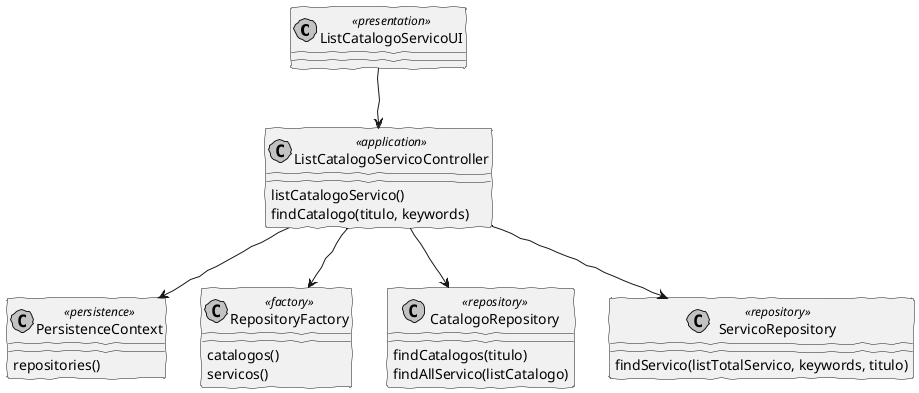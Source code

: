 @startuml
'http://plantuml.com/skinparam.html
skinparam handwritten true
skinparam monochrome true
skinparam packageStyle rect
skinparam defaultFontName FG Virgil
skinparam shadowing false

class ListCatalogoServicoUI <<presentation>>
class ListCatalogoServicoController <<application>>
class PersistenceContext <<persistence>>
class RepositoryFactory <<factory>>
class CatalogoRepository <<repository>>
class ServicoRepository <<repository>>


ListCatalogoServicoUI --> ListCatalogoServicoController
ListCatalogoServicoController : listCatalogoServico()
ListCatalogoServicoController : findCatalogo(titulo, keywords)

ListCatalogoServicoController --> CatalogoRepository
ListCatalogoServicoController --> ServicoRepository
ListCatalogoServicoController --> PersistenceContext
PersistenceContext : repositories()
ListCatalogoServicoController --> RepositoryFactory
RepositoryFactory : catalogos()
RepositoryFactory : servicos()

CatalogoRepository : findCatalogos(titulo)
CatalogoRepository : findAllServico(listCatalogo)

ServicoRepository : findServico(listTotalServico, keywords, titulo)
@enduml

